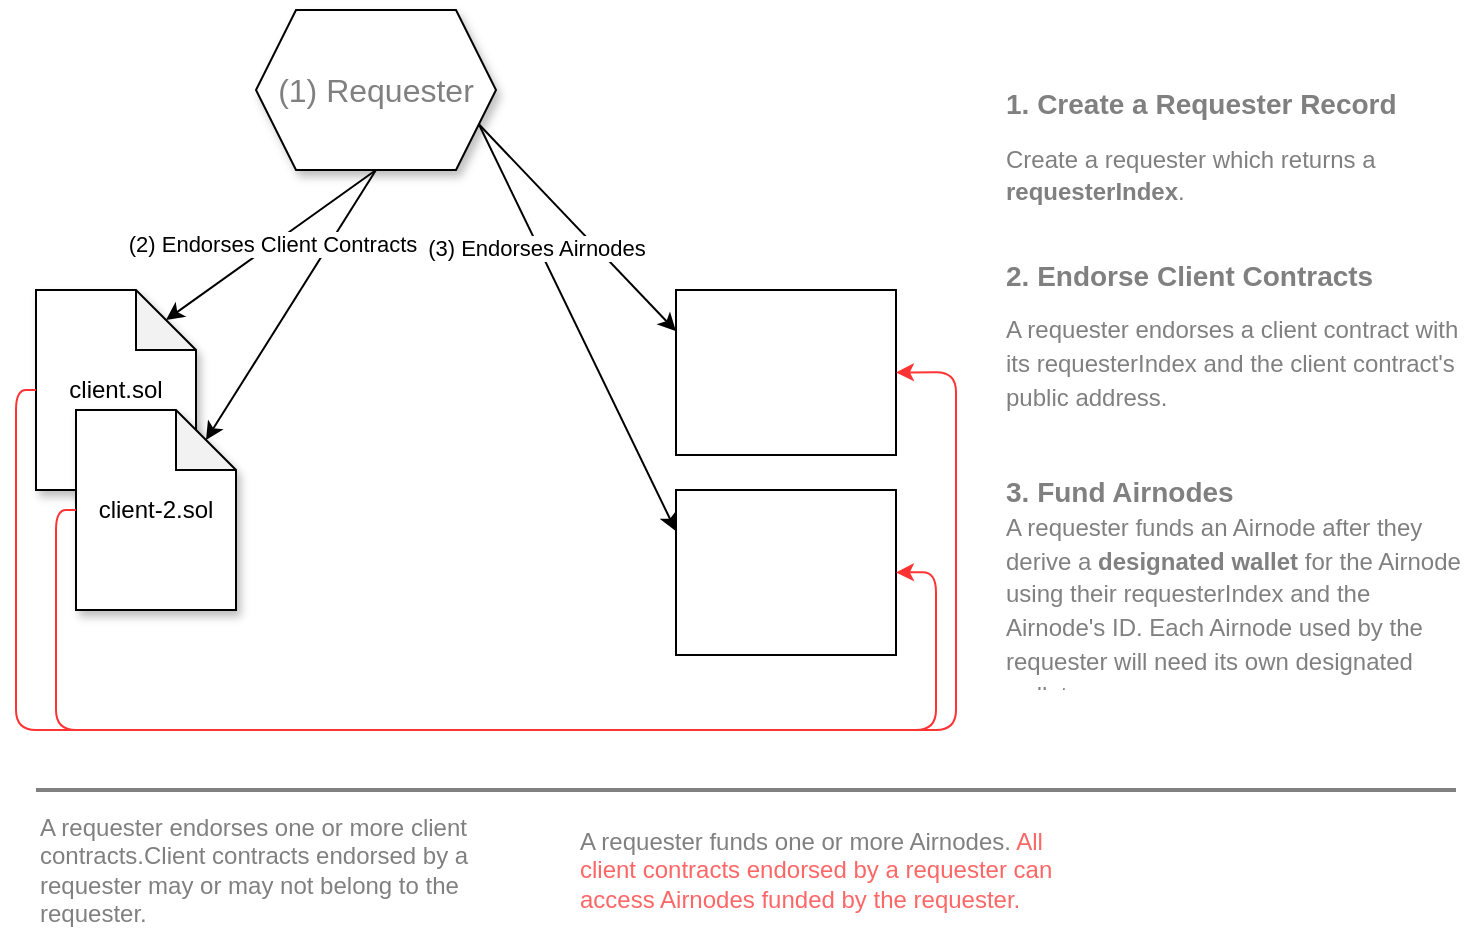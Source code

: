 <mxfile version="14.6.13" type="device"><diagram id="334r2-2jUj6bC8Po0AXw" name="Page-1"><mxGraphModel dx="1106" dy="860" grid="1" gridSize="10" guides="1" tooltips="1" connect="1" arrows="1" fold="1" page="1" pageScale="1" pageWidth="850" pageHeight="1100" math="0" shadow="0"><root><mxCell id="0"/><mxCell id="1" parent="0"/><mxCell id="GntUCpV2nRipTgWl6ZBQ-1" value="&lt;font style=&quot;font-size: 16px&quot; color=&quot;#808080&quot;&gt;(1) Requester&lt;br&gt;&lt;/font&gt;" style="shape=hexagon;perimeter=hexagonPerimeter2;whiteSpace=wrap;html=1;fixedSize=1;shadow=1;" parent="1" vertex="1"><mxGeometry x="190" y="60" width="120" height="80" as="geometry"/></mxCell><mxCell id="GntUCpV2nRipTgWl6ZBQ-2" value="client.sol" style="shape=note;whiteSpace=wrap;html=1;backgroundOutline=1;darkOpacity=0.05;shadow=1;" parent="1" vertex="1"><mxGeometry x="80" y="200" width="80" height="100" as="geometry"/></mxCell><mxCell id="GntUCpV2nRipTgWl6ZBQ-3" value="client-2.sol" style="shape=note;whiteSpace=wrap;html=1;backgroundOutline=1;darkOpacity=0.05;shadow=1;" parent="1" vertex="1"><mxGeometry x="100" y="260" width="80" height="100" as="geometry"/></mxCell><mxCell id="GntUCpV2nRipTgWl6ZBQ-7" value="" style="shape=image;verticalLabelPosition=bottom;labelBackgroundColor=#ffffff;verticalAlign=top;aspect=fixed;imageAspect=0;image=https://miro.medium.com/max/400/1*vfjYLDoXNs9OAdS_bk23RQ.png;imageBorder=#000000;" parent="1" vertex="1"><mxGeometry x="400" y="300" width="110" height="82.5" as="geometry"/></mxCell><mxCell id="GntUCpV2nRipTgWl6ZBQ-8" value="" style="shape=image;verticalLabelPosition=bottom;labelBackgroundColor=#ffffff;verticalAlign=top;aspect=fixed;imageAspect=0;image=https://miro.medium.com/max/400/1*vfjYLDoXNs9OAdS_bk23RQ.png;labelBorderColor=none;imageBorder=#000000;" parent="1" vertex="1"><mxGeometry x="400" y="200" width="110" height="82.5" as="geometry"/></mxCell><mxCell id="GntUCpV2nRipTgWl6ZBQ-11" value="&lt;font color=&quot;#808080&quot;&gt;A requester endorses one or more client contracts.Client contracts endorsed by a requester may or may not belong to the requester.&lt;/font&gt;" style="text;html=1;strokeColor=none;fillColor=none;align=left;verticalAlign=middle;whiteSpace=wrap;rounded=0;" parent="1" vertex="1"><mxGeometry x="80" y="480" width="240" height="20" as="geometry"/></mxCell><mxCell id="GntUCpV2nRipTgWl6ZBQ-12" value="" style="endArrow=classic;html=1;entryX=0;entryY=0;entryDx=65;entryDy=15;entryPerimeter=0;" parent="1" target="GntUCpV2nRipTgWl6ZBQ-3" edge="1"><mxGeometry width="50" height="50" relative="1" as="geometry"><mxPoint x="250" y="140" as="sourcePoint"/><mxPoint x="450" y="400" as="targetPoint"/></mxGeometry></mxCell><mxCell id="GntUCpV2nRipTgWl6ZBQ-5" value="(2) Endorses Client Contracts" style="endArrow=classic;html=1;exitX=0.5;exitY=1;exitDx=0;exitDy=0;entryX=0;entryY=0;entryDx=65;entryDy=15;entryPerimeter=0;" parent="1" source="GntUCpV2nRipTgWl6ZBQ-1" target="GntUCpV2nRipTgWl6ZBQ-2" edge="1"><mxGeometry width="50" height="50" relative="1" as="geometry"><mxPoint x="400" y="460" as="sourcePoint"/><mxPoint x="200" y="240" as="targetPoint"/></mxGeometry></mxCell><mxCell id="GntUCpV2nRipTgWl6ZBQ-15" value="A requester funds one or more Airnodes. &lt;font color=&quot;#ff6666&quot;&gt;All client contracts endorsed by a requester can access Airnodes funded by the requester.&lt;/font&gt;" style="text;html=1;strokeColor=none;fillColor=none;align=left;verticalAlign=middle;whiteSpace=wrap;rounded=0;fontColor=#808080;" parent="1" vertex="1"><mxGeometry x="350" y="480" width="250" height="20" as="geometry"/></mxCell><mxCell id="GntUCpV2nRipTgWl6ZBQ-16" value="" style="endArrow=classic;html=1;fontColor=#808080;exitX=1;exitY=0.75;exitDx=0;exitDy=0;entryX=0;entryY=0.25;entryDx=0;entryDy=0;" parent="1" source="GntUCpV2nRipTgWl6ZBQ-1" target="GntUCpV2nRipTgWl6ZBQ-8" edge="1"><mxGeometry width="50" height="50" relative="1" as="geometry"><mxPoint x="400" y="420" as="sourcePoint"/><mxPoint x="450" y="370" as="targetPoint"/></mxGeometry></mxCell><mxCell id="GntUCpV2nRipTgWl6ZBQ-17" value="" style="endArrow=classic;html=1;fontColor=#808080;exitX=1;exitY=0.75;exitDx=0;exitDy=0;entryX=0;entryY=0.25;entryDx=0;entryDy=0;" parent="1" source="GntUCpV2nRipTgWl6ZBQ-1" target="GntUCpV2nRipTgWl6ZBQ-7" edge="1"><mxGeometry width="50" height="50" relative="1" as="geometry"><mxPoint x="400" y="420" as="sourcePoint"/><mxPoint x="420" y="320" as="targetPoint"/></mxGeometry></mxCell><mxCell id="GntUCpV2nRipTgWl6ZBQ-18" value="&lt;font color=&quot;#000000&quot;&gt;(3) Endorses Airnodes&lt;/font&gt;" style="edgeLabel;html=1;align=center;verticalAlign=middle;resizable=0;points=[];fontColor=#808080;" parent="GntUCpV2nRipTgWl6ZBQ-17" vertex="1" connectable="0"><mxGeometry x="-0.397" y="-1" relative="1" as="geometry"><mxPoint as="offset"/></mxGeometry></mxCell><mxCell id="GntUCpV2nRipTgWl6ZBQ-23" value="" style="endArrow=classic;html=1;fontColor=#808080;exitX=0;exitY=0.5;exitDx=0;exitDy=0;exitPerimeter=0;entryX=1;entryY=0.5;entryDx=0;entryDy=0;endFill=1;fillColor=#f8cecc;strokeWidth=1;strokeColor=#FF3333;" parent="1" source="GntUCpV2nRipTgWl6ZBQ-2" target="GntUCpV2nRipTgWl6ZBQ-8" edge="1"><mxGeometry width="50" height="50" relative="1" as="geometry"><mxPoint x="230" y="420" as="sourcePoint"/><mxPoint x="280" y="370" as="targetPoint"/><Array as="points"><mxPoint x="70" y="250"/><mxPoint x="70" y="420"/><mxPoint x="540" y="420"/><mxPoint x="540" y="241"/></Array></mxGeometry></mxCell><mxCell id="GntUCpV2nRipTgWl6ZBQ-24" value="" style="endArrow=classic;html=1;fontColor=#808080;strokeColor=#FF3333;strokeWidth=1;exitX=0;exitY=0.5;exitDx=0;exitDy=0;exitPerimeter=0;entryX=1;entryY=0.5;entryDx=0;entryDy=0;endFill=1;" parent="1" source="GntUCpV2nRipTgWl6ZBQ-3" target="GntUCpV2nRipTgWl6ZBQ-7" edge="1"><mxGeometry width="50" height="50" relative="1" as="geometry"><mxPoint x="400" y="420" as="sourcePoint"/><mxPoint x="450" y="370" as="targetPoint"/><Array as="points"><mxPoint x="90" y="310"/><mxPoint x="90" y="420"/><mxPoint x="530" y="420"/><mxPoint x="530" y="341"/></Array></mxGeometry></mxCell><mxCell id="p3izXyQdTWJuVTRtilk5-1" value="&lt;h1 style=&quot;font-size: 14px&quot;&gt;&lt;font style=&quot;font-size: 14px&quot;&gt;1. Create a Requester Record&lt;/font&gt;&lt;/h1&gt;&lt;div style=&quot;font-size: 14px&quot;&gt;&lt;span style=&quot;font-size: 12px&quot;&gt;Create a requester which returns a &lt;b&gt;requesterIndex&lt;/b&gt;.&lt;/span&gt;&lt;br&gt;&lt;/div&gt;&lt;div style=&quot;font-size: 14px&quot;&gt;&lt;span style=&quot;font-size: 12px&quot;&gt;&lt;br&gt;&lt;/span&gt;&lt;/div&gt;&lt;div&gt;&lt;h1 style=&quot;font-size: 14px&quot;&gt;2. Endorse Client Contracts&lt;/h1&gt;&lt;div style=&quot;font-size: 14px&quot;&gt;&lt;span style=&quot;font-size: 12px&quot;&gt;A requester endorses a client contract with its requesterIndex and the client contract's public address.&lt;/span&gt;&lt;/div&gt;&lt;div style=&quot;font-size: 14px&quot;&gt;&lt;span style=&quot;font-size: 12px&quot;&gt;&lt;br&gt;&lt;/span&gt;&lt;/div&gt;&lt;div&gt;&lt;span&gt;&lt;br&gt;&lt;/span&gt;&lt;/div&gt;&lt;div&gt;&lt;span&gt;&lt;b&gt;&lt;font style=&quot;font-size: 14px&quot;&gt;3. Fund Airnodes&lt;/font&gt;&lt;/b&gt;&lt;/span&gt;&lt;/div&gt;&lt;div style=&quot;font-size: 14px&quot;&gt;&lt;div&gt;&lt;span style=&quot;font-size: 12px&quot;&gt;A requester funds an Airnode after they&amp;nbsp; derive a &lt;b&gt;designated wallet&lt;/b&gt; for the Airnode using their requesterIndex and the Airnode's ID. Each Airnode used by the requester will need its own designated wallet.&lt;/span&gt;&lt;/div&gt;&lt;/div&gt;&lt;div style=&quot;font-size: 14px&quot;&gt;&lt;span style=&quot;font-size: 12px&quot;&gt;&lt;br&gt;&lt;/span&gt;&lt;/div&gt;&lt;/div&gt;" style="text;html=1;strokeColor=none;fillColor=none;spacing=5;spacingTop=-20;whiteSpace=wrap;overflow=hidden;rounded=0;shadow=0;fontColor=#808080;align=left;" parent="1" vertex="1"><mxGeometry x="560" y="100" width="240" height="300" as="geometry"/></mxCell><mxCell id="p3izXyQdTWJuVTRtilk5-3" value="" style="endArrow=none;html=1;fontColor=#808080;strokeWidth=2;strokeColor=#808080;" parent="1" edge="1"><mxGeometry width="50" height="50" relative="1" as="geometry"><mxPoint x="80" y="450" as="sourcePoint"/><mxPoint x="790" y="450" as="targetPoint"/></mxGeometry></mxCell></root></mxGraphModel></diagram></mxfile>